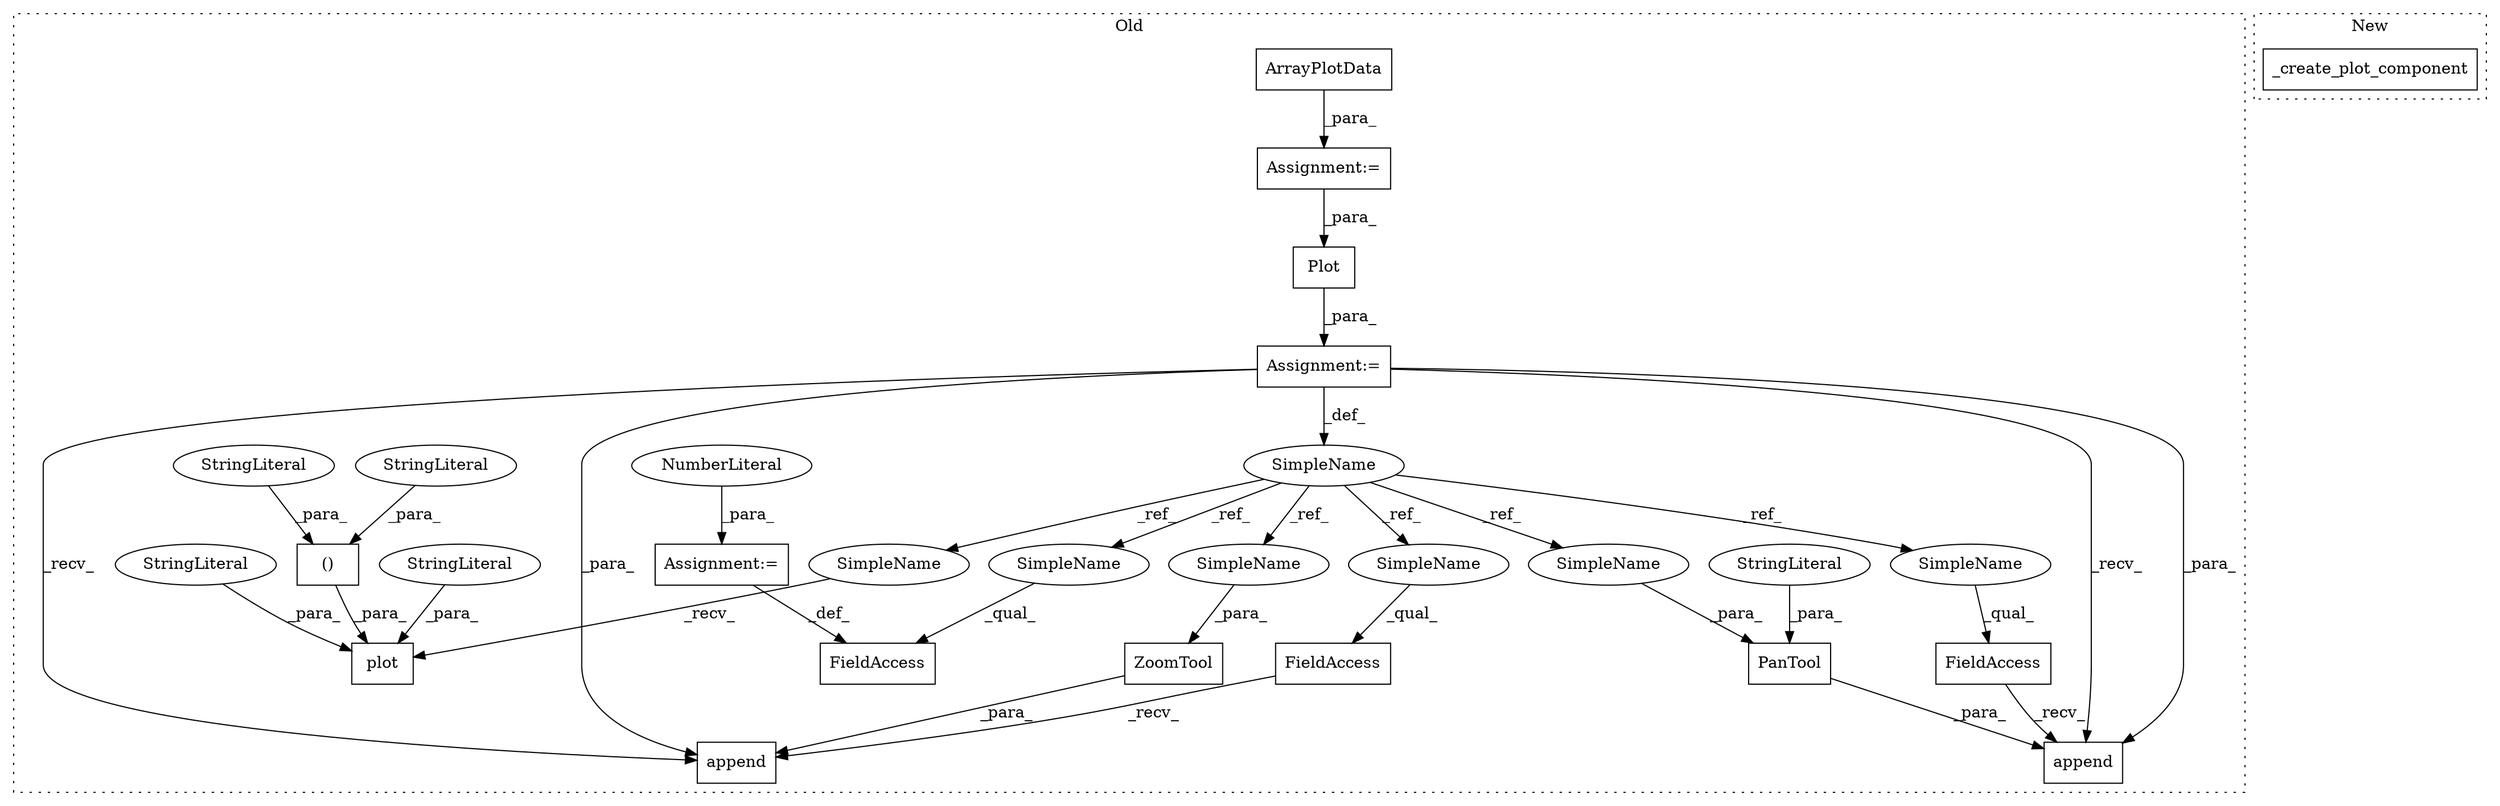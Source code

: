 digraph G {
subgraph cluster0 {
1 [label="ZoomTool" a="32" s="1268,1293" l="9,1" shape="box"];
3 [label="SimpleName" a="42" s="994" l="4" shape="ellipse"];
4 [label="PanTool" a="32" s="1235,1255" l="8,1" shape="box"];
5 [label="FieldAccess" a="22" s="1300" l="13" shape="box"];
6 [label="FieldAccess" a="22" s="1217" l="10" shape="box"];
7 [label="Assignment:=" a="7" s="998" l="1" shape="box"];
8 [label="Assignment:=" a="7" s="916" l="1" shape="box"];
9 [label="append" a="32" s="1314,1325" l="7,1" shape="box"];
10 [label="ArrayPlotData" a="32" s="917" l="15" shape="box"];
11 [label="Plot" a="32" s="999,1006" l="5,1" shape="box"];
12 [label="append" a="32" s="1228,1256" l="7,1" shape="box"];
13 [label="plot" a="32" s="1018,1113" l="10,1" shape="box"];
14 [label="()" a="106" s="1028" l="27" shape="box"];
15 [label="StringLiteral" a="45" s="1067" l="8" shape="ellipse"];
16 [label="StringLiteral" a="45" s="1095" l="8" shape="ellipse"];
17 [label="StringLiteral" a="45" s="1028" l="7" shape="ellipse"];
18 [label="StringLiteral" a="45" s="1048" l="7" shape="ellipse"];
19 [label="StringLiteral" a="45" s="1248" l="7" shape="ellipse"];
20 [label="FieldAccess" a="22" s="1171" l="15" shape="box"];
21 [label="Assignment:=" a="7" s="1186" l="1" shape="box"];
22 [label="NumberLiteral" a="34" s="1187" l="3" shape="ellipse"];
23 [label="SimpleName" a="42" s="1171" l="4" shape="ellipse"];
24 [label="SimpleName" a="42" s="1013" l="4" shape="ellipse"];
25 [label="SimpleName" a="42" s="1300" l="4" shape="ellipse"];
26 [label="SimpleName" a="42" s="1243" l="4" shape="ellipse"];
27 [label="SimpleName" a="42" s="1277" l="4" shape="ellipse"];
28 [label="SimpleName" a="42" s="1217" l="4" shape="ellipse"];
label = "Old";
style="dotted";
}
subgraph cluster1 {
2 [label="_create_plot_component" a="32" s="2203" l="24" shape="box"];
label = "New";
style="dotted";
}
1 -> 9 [label="_para_"];
3 -> 27 [label="_ref_"];
3 -> 25 [label="_ref_"];
3 -> 24 [label="_ref_"];
3 -> 26 [label="_ref_"];
3 -> 23 [label="_ref_"];
3 -> 28 [label="_ref_"];
4 -> 12 [label="_para_"];
5 -> 9 [label="_recv_"];
6 -> 12 [label="_recv_"];
7 -> 12 [label="_recv_"];
7 -> 9 [label="_recv_"];
7 -> 3 [label="_def_"];
7 -> 12 [label="_para_"];
7 -> 9 [label="_para_"];
8 -> 11 [label="_para_"];
10 -> 8 [label="_para_"];
11 -> 7 [label="_para_"];
14 -> 13 [label="_para_"];
15 -> 13 [label="_para_"];
16 -> 13 [label="_para_"];
17 -> 14 [label="_para_"];
18 -> 14 [label="_para_"];
19 -> 4 [label="_para_"];
21 -> 20 [label="_def_"];
22 -> 21 [label="_para_"];
23 -> 20 [label="_qual_"];
24 -> 13 [label="_recv_"];
25 -> 5 [label="_qual_"];
26 -> 4 [label="_para_"];
27 -> 1 [label="_para_"];
28 -> 6 [label="_qual_"];
}